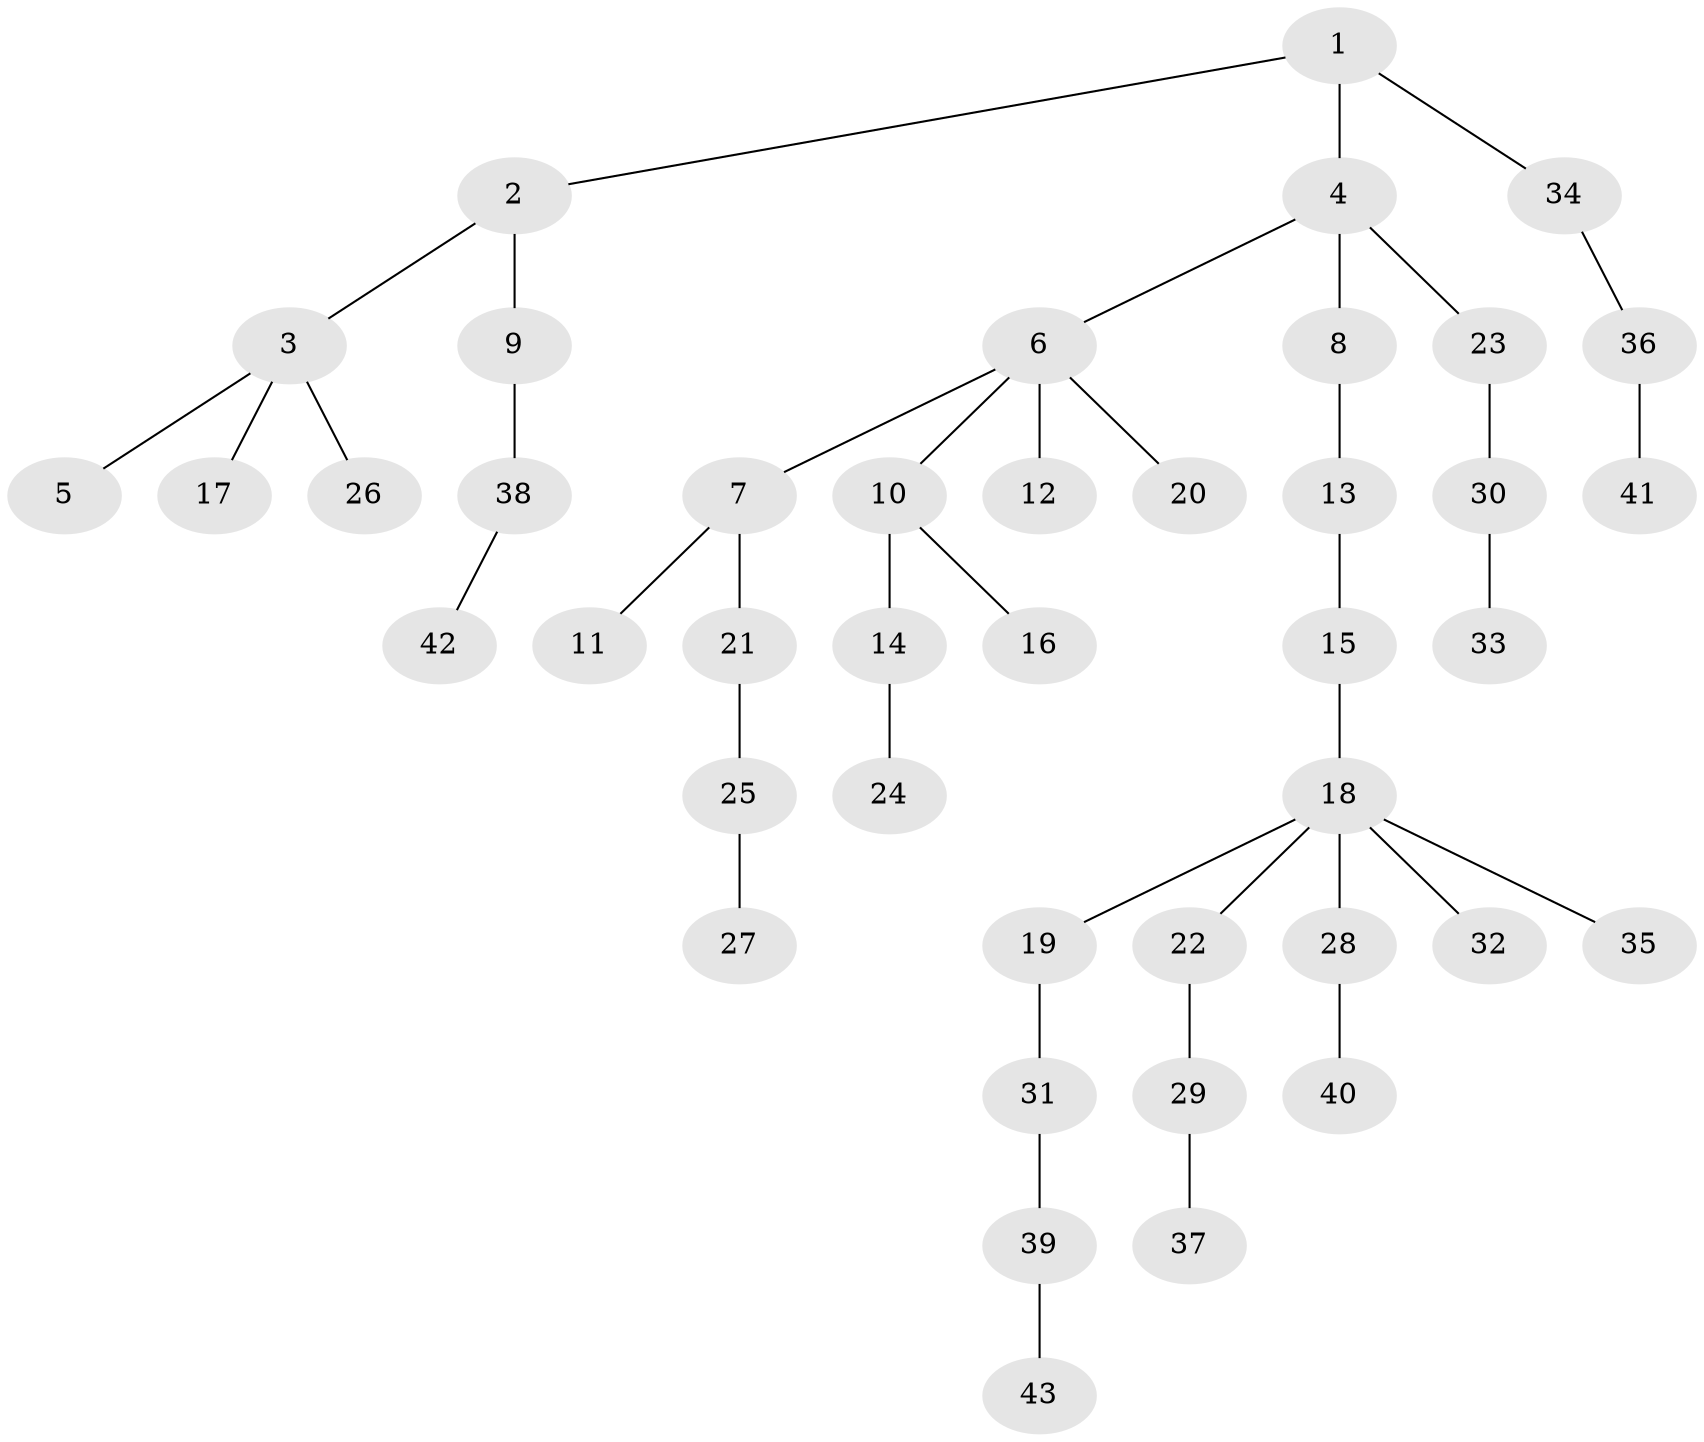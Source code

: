 // original degree distribution, {3: 0.14754098360655737, 4: 0.01639344262295082, 5: 0.03278688524590164, 1: 0.45901639344262296, 6: 0.01639344262295082, 2: 0.3114754098360656, 7: 0.01639344262295082}
// Generated by graph-tools (version 1.1) at 2025/51/03/04/25 22:51:26]
// undirected, 43 vertices, 42 edges
graph export_dot {
  node [color=gray90,style=filled];
  1;
  2;
  3;
  4;
  5;
  6;
  7;
  8;
  9;
  10;
  11;
  12;
  13;
  14;
  15;
  16;
  17;
  18;
  19;
  20;
  21;
  22;
  23;
  24;
  25;
  26;
  27;
  28;
  29;
  30;
  31;
  32;
  33;
  34;
  35;
  36;
  37;
  38;
  39;
  40;
  41;
  42;
  43;
  1 -- 2 [weight=1.0];
  1 -- 4 [weight=1.0];
  1 -- 34 [weight=1.0];
  2 -- 3 [weight=1.0];
  2 -- 9 [weight=1.0];
  3 -- 5 [weight=1.0];
  3 -- 17 [weight=1.0];
  3 -- 26 [weight=1.0];
  4 -- 6 [weight=1.0];
  4 -- 8 [weight=1.0];
  4 -- 23 [weight=1.0];
  6 -- 7 [weight=1.0];
  6 -- 10 [weight=1.0];
  6 -- 12 [weight=1.0];
  6 -- 20 [weight=1.0];
  7 -- 11 [weight=1.0];
  7 -- 21 [weight=1.0];
  8 -- 13 [weight=1.0];
  9 -- 38 [weight=1.0];
  10 -- 14 [weight=1.0];
  10 -- 16 [weight=1.0];
  13 -- 15 [weight=1.0];
  14 -- 24 [weight=1.0];
  15 -- 18 [weight=1.0];
  18 -- 19 [weight=1.0];
  18 -- 22 [weight=1.0];
  18 -- 28 [weight=1.0];
  18 -- 32 [weight=1.0];
  18 -- 35 [weight=1.0];
  19 -- 31 [weight=1.0];
  21 -- 25 [weight=1.0];
  22 -- 29 [weight=1.0];
  23 -- 30 [weight=1.0];
  25 -- 27 [weight=1.0];
  28 -- 40 [weight=1.0];
  29 -- 37 [weight=1.0];
  30 -- 33 [weight=1.0];
  31 -- 39 [weight=1.0];
  34 -- 36 [weight=1.0];
  36 -- 41 [weight=1.0];
  38 -- 42 [weight=1.0];
  39 -- 43 [weight=1.0];
}
